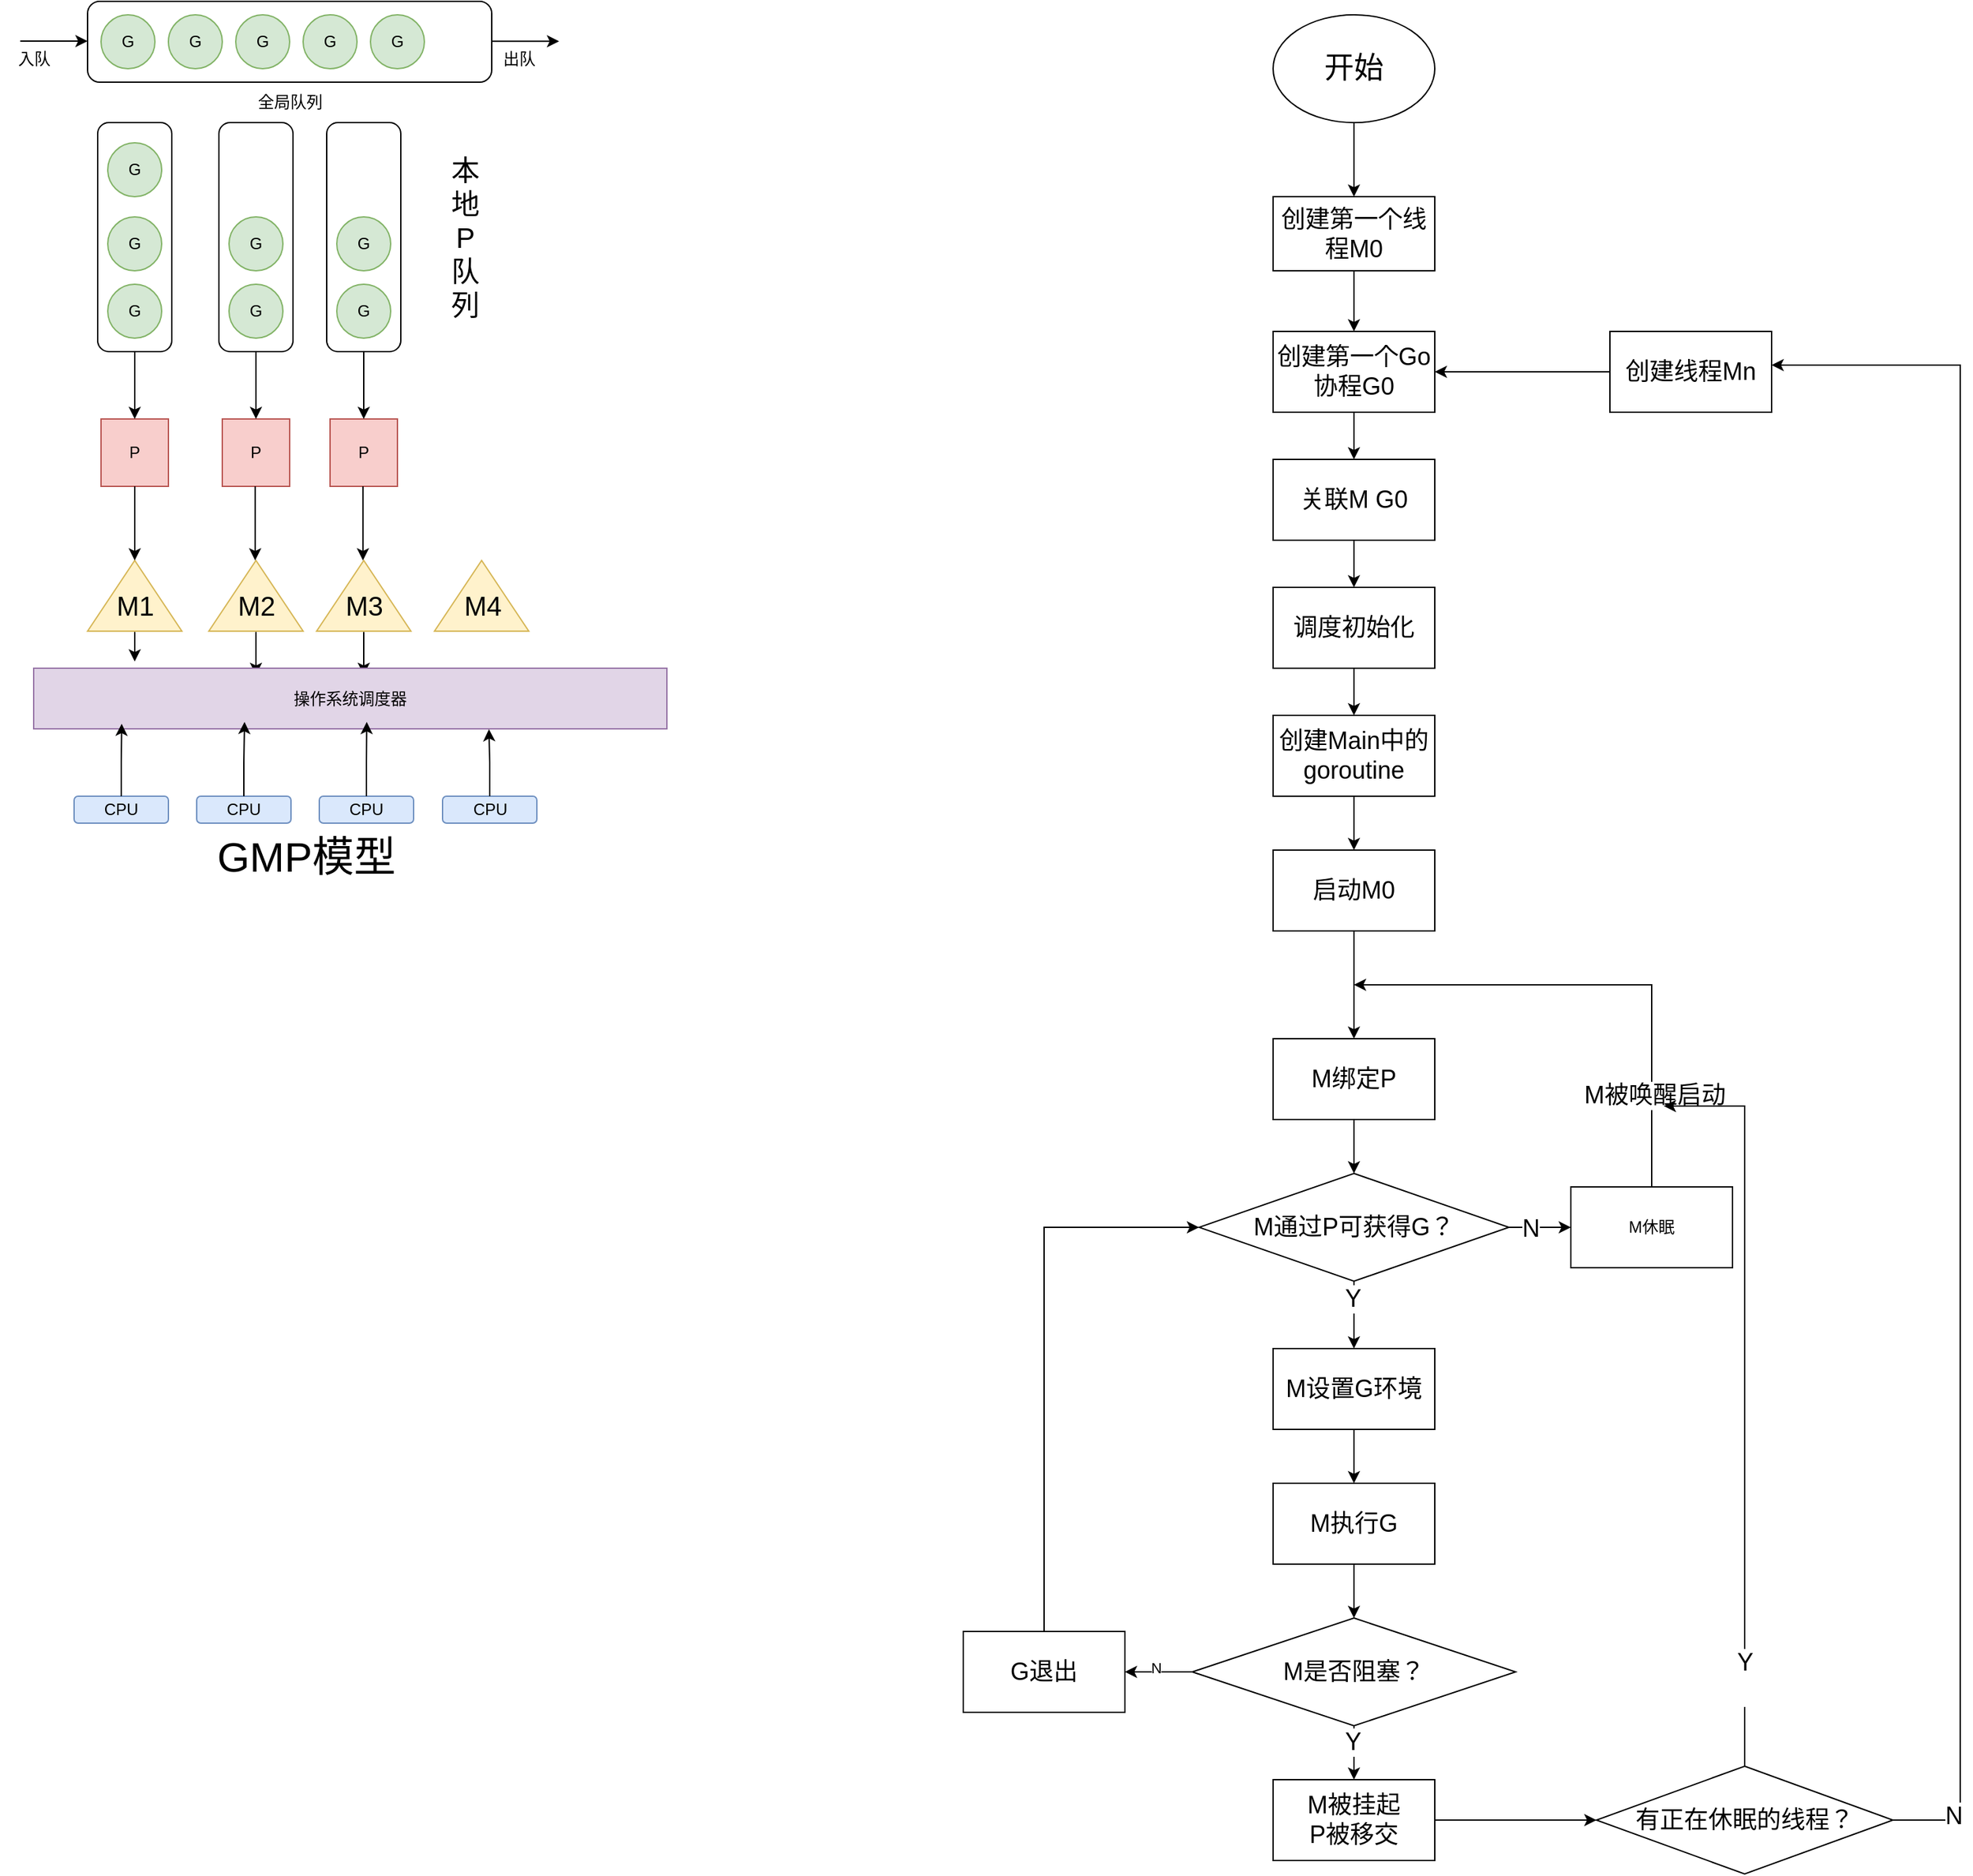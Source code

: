 <mxfile version="24.2.2" type="github">
  <diagram name="第 1 页" id="EAWSbD7gTgA2uPV_uzWH">
    <mxGraphModel dx="1873" dy="1338" grid="1" gridSize="10" guides="1" tooltips="1" connect="1" arrows="1" fold="1" page="1" pageScale="1" pageWidth="827" pageHeight="1169" math="0" shadow="0">
      <root>
        <mxCell id="0" />
        <mxCell id="1" parent="0" />
        <mxCell id="qQpUFStk9n5sEUfaxUnL-1" value="" style="rounded=1;whiteSpace=wrap;html=1;" vertex="1" parent="1">
          <mxGeometry x="80" y="60" width="300" height="60" as="geometry" />
        </mxCell>
        <mxCell id="qQpUFStk9n5sEUfaxUnL-2" value="G" style="ellipse;whiteSpace=wrap;html=1;aspect=fixed;fillColor=#d5e8d4;strokeColor=#82b366;" vertex="1" parent="1">
          <mxGeometry x="90" y="70" width="40" height="40" as="geometry" />
        </mxCell>
        <mxCell id="qQpUFStk9n5sEUfaxUnL-3" value="G" style="ellipse;whiteSpace=wrap;html=1;aspect=fixed;fillColor=#d5e8d4;strokeColor=#82b366;" vertex="1" parent="1">
          <mxGeometry x="140" y="70" width="40" height="40" as="geometry" />
        </mxCell>
        <mxCell id="qQpUFStk9n5sEUfaxUnL-4" value="G" style="ellipse;whiteSpace=wrap;html=1;aspect=fixed;fillColor=#d5e8d4;strokeColor=#82b366;" vertex="1" parent="1">
          <mxGeometry x="290" y="70" width="40" height="40" as="geometry" />
        </mxCell>
        <mxCell id="qQpUFStk9n5sEUfaxUnL-5" value="G" style="ellipse;whiteSpace=wrap;html=1;aspect=fixed;fillColor=#d5e8d4;strokeColor=#82b366;" vertex="1" parent="1">
          <mxGeometry x="190" y="70" width="40" height="40" as="geometry" />
        </mxCell>
        <mxCell id="qQpUFStk9n5sEUfaxUnL-6" value="G" style="ellipse;whiteSpace=wrap;html=1;aspect=fixed;fillColor=#d5e8d4;strokeColor=#82b366;" vertex="1" parent="1">
          <mxGeometry x="240" y="70" width="40" height="40" as="geometry" />
        </mxCell>
        <mxCell id="qQpUFStk9n5sEUfaxUnL-7" value="" style="endArrow=classic;html=1;rounded=0;" edge="1" parent="1">
          <mxGeometry width="50" height="50" relative="1" as="geometry">
            <mxPoint x="30" y="89.5" as="sourcePoint" />
            <mxPoint x="80" y="89.5" as="targetPoint" />
          </mxGeometry>
        </mxCell>
        <mxCell id="qQpUFStk9n5sEUfaxUnL-8" value="" style="endArrow=classic;html=1;rounded=0;" edge="1" parent="1">
          <mxGeometry width="50" height="50" relative="1" as="geometry">
            <mxPoint x="380" y="89.64" as="sourcePoint" />
            <mxPoint x="430" y="89.64" as="targetPoint" />
          </mxGeometry>
        </mxCell>
        <mxCell id="qQpUFStk9n5sEUfaxUnL-9" value="入队" style="text;html=1;align=center;verticalAlign=middle;resizable=0;points=[];autosize=1;strokeColor=none;fillColor=none;" vertex="1" parent="1">
          <mxGeometry x="15" y="88" width="50" height="30" as="geometry" />
        </mxCell>
        <mxCell id="qQpUFStk9n5sEUfaxUnL-10" value="出队" style="text;html=1;align=center;verticalAlign=middle;resizable=0;points=[];autosize=1;strokeColor=none;fillColor=none;" vertex="1" parent="1">
          <mxGeometry x="375" y="88" width="50" height="30" as="geometry" />
        </mxCell>
        <mxCell id="qQpUFStk9n5sEUfaxUnL-11" value="全局队列" style="text;html=1;align=center;verticalAlign=middle;resizable=0;points=[];autosize=1;strokeColor=none;fillColor=none;" vertex="1" parent="1">
          <mxGeometry x="195" y="120" width="70" height="30" as="geometry" />
        </mxCell>
        <mxCell id="qQpUFStk9n5sEUfaxUnL-12" value="" style="rounded=1;whiteSpace=wrap;html=1;" vertex="1" parent="1">
          <mxGeometry x="87.5" y="150" width="55" height="170" as="geometry" />
        </mxCell>
        <mxCell id="qQpUFStk9n5sEUfaxUnL-15" value="G" style="ellipse;whiteSpace=wrap;html=1;aspect=fixed;fillColor=#d5e8d4;strokeColor=#82b366;" vertex="1" parent="1">
          <mxGeometry x="95" y="270" width="40" height="40" as="geometry" />
        </mxCell>
        <mxCell id="qQpUFStk9n5sEUfaxUnL-16" value="G" style="ellipse;whiteSpace=wrap;html=1;aspect=fixed;fillColor=#d5e8d4;strokeColor=#82b366;" vertex="1" parent="1">
          <mxGeometry x="95" y="220" width="40" height="40" as="geometry" />
        </mxCell>
        <mxCell id="qQpUFStk9n5sEUfaxUnL-17" value="G" style="ellipse;whiteSpace=wrap;html=1;aspect=fixed;fillColor=#d5e8d4;strokeColor=#82b366;" vertex="1" parent="1">
          <mxGeometry x="95" y="165" width="40" height="40" as="geometry" />
        </mxCell>
        <mxCell id="qQpUFStk9n5sEUfaxUnL-20" value="P" style="rounded=0;whiteSpace=wrap;html=1;fillColor=#f8cecc;strokeColor=#b85450;" vertex="1" parent="1">
          <mxGeometry x="90" y="370" width="50" height="50" as="geometry" />
        </mxCell>
        <mxCell id="qQpUFStk9n5sEUfaxUnL-21" value="" style="endArrow=classic;html=1;rounded=0;exitX=0.5;exitY=1;exitDx=0;exitDy=0;entryX=0.5;entryY=0;entryDx=0;entryDy=0;" edge="1" parent="1" source="qQpUFStk9n5sEUfaxUnL-12" target="qQpUFStk9n5sEUfaxUnL-20">
          <mxGeometry width="50" height="50" relative="1" as="geometry">
            <mxPoint x="142.5" y="380" as="sourcePoint" />
            <mxPoint x="192.5" y="330" as="targetPoint" />
          </mxGeometry>
        </mxCell>
        <mxCell id="qQpUFStk9n5sEUfaxUnL-50" value="" style="rounded=1;whiteSpace=wrap;html=1;" vertex="1" parent="1">
          <mxGeometry x="177.5" y="150" width="55" height="170" as="geometry" />
        </mxCell>
        <mxCell id="qQpUFStk9n5sEUfaxUnL-51" value="G" style="ellipse;whiteSpace=wrap;html=1;aspect=fixed;fillColor=#d5e8d4;strokeColor=#82b366;" vertex="1" parent="1">
          <mxGeometry x="185" y="270" width="40" height="40" as="geometry" />
        </mxCell>
        <mxCell id="qQpUFStk9n5sEUfaxUnL-52" value="G" style="ellipse;whiteSpace=wrap;html=1;aspect=fixed;fillColor=#d5e8d4;strokeColor=#82b366;" vertex="1" parent="1">
          <mxGeometry x="185" y="220" width="40" height="40" as="geometry" />
        </mxCell>
        <mxCell id="qQpUFStk9n5sEUfaxUnL-56" value="P" style="rounded=0;whiteSpace=wrap;html=1;fillColor=#f8cecc;strokeColor=#b85450;" vertex="1" parent="1">
          <mxGeometry x="180" y="370" width="50" height="50" as="geometry" />
        </mxCell>
        <mxCell id="qQpUFStk9n5sEUfaxUnL-57" value="" style="endArrow=classic;html=1;rounded=0;exitX=0.5;exitY=1;exitDx=0;exitDy=0;entryX=0.5;entryY=0;entryDx=0;entryDy=0;" edge="1" parent="1" source="qQpUFStk9n5sEUfaxUnL-50" target="qQpUFStk9n5sEUfaxUnL-56">
          <mxGeometry width="50" height="50" relative="1" as="geometry">
            <mxPoint x="232.5" y="380" as="sourcePoint" />
            <mxPoint x="282.5" y="330" as="targetPoint" />
          </mxGeometry>
        </mxCell>
        <mxCell id="qQpUFStk9n5sEUfaxUnL-58" value="" style="rounded=1;whiteSpace=wrap;html=1;" vertex="1" parent="1">
          <mxGeometry x="257.5" y="150" width="55" height="170" as="geometry" />
        </mxCell>
        <mxCell id="qQpUFStk9n5sEUfaxUnL-59" value="G" style="ellipse;whiteSpace=wrap;html=1;aspect=fixed;fillColor=#d5e8d4;strokeColor=#82b366;" vertex="1" parent="1">
          <mxGeometry x="265" y="270" width="40" height="40" as="geometry" />
        </mxCell>
        <mxCell id="qQpUFStk9n5sEUfaxUnL-60" value="G" style="ellipse;whiteSpace=wrap;html=1;aspect=fixed;fillColor=#d5e8d4;strokeColor=#82b366;" vertex="1" parent="1">
          <mxGeometry x="265" y="220" width="40" height="40" as="geometry" />
        </mxCell>
        <mxCell id="qQpUFStk9n5sEUfaxUnL-64" value="P" style="rounded=0;whiteSpace=wrap;html=1;fillColor=#f8cecc;strokeColor=#b85450;" vertex="1" parent="1">
          <mxGeometry x="260" y="370" width="50" height="50" as="geometry" />
        </mxCell>
        <mxCell id="qQpUFStk9n5sEUfaxUnL-65" value="" style="endArrow=classic;html=1;rounded=0;exitX=0.5;exitY=1;exitDx=0;exitDy=0;entryX=0.5;entryY=0;entryDx=0;entryDy=0;" edge="1" parent="1" source="qQpUFStk9n5sEUfaxUnL-58" target="qQpUFStk9n5sEUfaxUnL-64">
          <mxGeometry width="50" height="50" relative="1" as="geometry">
            <mxPoint x="312.5" y="380" as="sourcePoint" />
            <mxPoint x="362.5" y="330" as="targetPoint" />
          </mxGeometry>
        </mxCell>
        <mxCell id="qQpUFStk9n5sEUfaxUnL-68" value="" style="group" vertex="1" connectable="0" parent="1">
          <mxGeometry x="80" y="475" width="70" height="66.25" as="geometry" />
        </mxCell>
        <mxCell id="qQpUFStk9n5sEUfaxUnL-66" value="" style="triangle;whiteSpace=wrap;html=1;rotation=-90;fillColor=#fff2cc;strokeColor=#d6b656;" vertex="1" parent="qQpUFStk9n5sEUfaxUnL-68">
          <mxGeometry x="8.75" y="-8.75" width="52.5" height="70" as="geometry" />
        </mxCell>
        <mxCell id="qQpUFStk9n5sEUfaxUnL-96" style="edgeStyle=orthogonalEdgeStyle;rounded=0;orthogonalLoop=1;jettySize=auto;html=1;" edge="1" parent="qQpUFStk9n5sEUfaxUnL-68" source="qQpUFStk9n5sEUfaxUnL-67">
          <mxGeometry relative="1" as="geometry">
            <mxPoint x="35" y="75" as="targetPoint" />
          </mxGeometry>
        </mxCell>
        <mxCell id="qQpUFStk9n5sEUfaxUnL-67" value="M1" style="text;html=1;align=center;verticalAlign=middle;resizable=0;points=[];autosize=1;strokeColor=none;fillColor=none;fontSize=20;" vertex="1" parent="qQpUFStk9n5sEUfaxUnL-68">
          <mxGeometry x="10" y="13.13" width="50" height="40" as="geometry" />
        </mxCell>
        <mxCell id="qQpUFStk9n5sEUfaxUnL-69" value="" style="group" vertex="1" connectable="0" parent="1">
          <mxGeometry x="337.5" y="475" width="70" height="66.25" as="geometry" />
        </mxCell>
        <mxCell id="qQpUFStk9n5sEUfaxUnL-70" value="" style="triangle;whiteSpace=wrap;html=1;rotation=-90;fillColor=#fff2cc;strokeColor=#d6b656;" vertex="1" parent="qQpUFStk9n5sEUfaxUnL-69">
          <mxGeometry x="8.75" y="-8.75" width="52.5" height="70" as="geometry" />
        </mxCell>
        <mxCell id="qQpUFStk9n5sEUfaxUnL-71" value="M4" style="text;html=1;align=center;verticalAlign=middle;resizable=0;points=[];autosize=1;strokeColor=none;fillColor=none;fontSize=20;" vertex="1" parent="qQpUFStk9n5sEUfaxUnL-69">
          <mxGeometry x="10" y="13.13" width="50" height="40" as="geometry" />
        </mxCell>
        <mxCell id="qQpUFStk9n5sEUfaxUnL-72" value="" style="group" vertex="1" connectable="0" parent="1">
          <mxGeometry x="170" y="475" width="70" height="66.25" as="geometry" />
        </mxCell>
        <mxCell id="qQpUFStk9n5sEUfaxUnL-73" value="" style="triangle;whiteSpace=wrap;html=1;rotation=-90;fillColor=#fff2cc;strokeColor=#d6b656;" vertex="1" parent="qQpUFStk9n5sEUfaxUnL-72">
          <mxGeometry x="8.75" y="-8.75" width="52.5" height="70" as="geometry" />
        </mxCell>
        <mxCell id="qQpUFStk9n5sEUfaxUnL-97" style="edgeStyle=orthogonalEdgeStyle;rounded=0;orthogonalLoop=1;jettySize=auto;html=1;" edge="1" parent="qQpUFStk9n5sEUfaxUnL-72" source="qQpUFStk9n5sEUfaxUnL-74">
          <mxGeometry relative="1" as="geometry">
            <mxPoint x="35" y="85" as="targetPoint" />
          </mxGeometry>
        </mxCell>
        <mxCell id="qQpUFStk9n5sEUfaxUnL-74" value="M2" style="text;html=1;align=center;verticalAlign=middle;resizable=0;points=[];autosize=1;strokeColor=none;fillColor=none;fontSize=20;" vertex="1" parent="qQpUFStk9n5sEUfaxUnL-72">
          <mxGeometry x="10" y="13.13" width="50" height="40" as="geometry" />
        </mxCell>
        <mxCell id="qQpUFStk9n5sEUfaxUnL-75" value="" style="group" vertex="1" connectable="0" parent="1">
          <mxGeometry x="250" y="475" width="70" height="66.25" as="geometry" />
        </mxCell>
        <mxCell id="qQpUFStk9n5sEUfaxUnL-76" value="" style="triangle;whiteSpace=wrap;html=1;rotation=-90;fillColor=#fff2cc;strokeColor=#d6b656;" vertex="1" parent="qQpUFStk9n5sEUfaxUnL-75">
          <mxGeometry x="8.75" y="-8.75" width="52.5" height="70" as="geometry" />
        </mxCell>
        <mxCell id="qQpUFStk9n5sEUfaxUnL-98" style="edgeStyle=orthogonalEdgeStyle;rounded=0;orthogonalLoop=1;jettySize=auto;html=1;" edge="1" parent="qQpUFStk9n5sEUfaxUnL-75" source="qQpUFStk9n5sEUfaxUnL-77">
          <mxGeometry relative="1" as="geometry">
            <mxPoint x="35" y="85" as="targetPoint" />
          </mxGeometry>
        </mxCell>
        <mxCell id="qQpUFStk9n5sEUfaxUnL-77" value="M3" style="text;html=1;align=center;verticalAlign=middle;resizable=0;points=[];autosize=1;strokeColor=none;fillColor=none;fontSize=20;" vertex="1" parent="qQpUFStk9n5sEUfaxUnL-75">
          <mxGeometry x="10" y="13.13" width="50" height="40" as="geometry" />
        </mxCell>
        <mxCell id="qQpUFStk9n5sEUfaxUnL-86" value="" style="endArrow=classic;html=1;rounded=0;exitX=0.5;exitY=1;exitDx=0;exitDy=0;entryX=1;entryY=0.5;entryDx=0;entryDy=0;" edge="1" parent="1" source="qQpUFStk9n5sEUfaxUnL-20" target="qQpUFStk9n5sEUfaxUnL-66">
          <mxGeometry width="50" height="50" relative="1" as="geometry">
            <mxPoint x="60" y="427" as="sourcePoint" />
            <mxPoint x="110" y="377" as="targetPoint" />
          </mxGeometry>
        </mxCell>
        <mxCell id="qQpUFStk9n5sEUfaxUnL-87" value="" style="endArrow=classic;html=1;rounded=0;exitX=0.5;exitY=1;exitDx=0;exitDy=0;entryX=1;entryY=0.5;entryDx=0;entryDy=0;" edge="1" parent="1">
          <mxGeometry width="50" height="50" relative="1" as="geometry">
            <mxPoint x="284.41" y="420" as="sourcePoint" />
            <mxPoint x="284.41" y="475" as="targetPoint" />
          </mxGeometry>
        </mxCell>
        <mxCell id="qQpUFStk9n5sEUfaxUnL-88" value="" style="endArrow=classic;html=1;rounded=0;exitX=0.5;exitY=1;exitDx=0;exitDy=0;entryX=1;entryY=0.5;entryDx=0;entryDy=0;" edge="1" parent="1">
          <mxGeometry width="50" height="50" relative="1" as="geometry">
            <mxPoint x="204.41" y="420" as="sourcePoint" />
            <mxPoint x="204.41" y="475" as="targetPoint" />
          </mxGeometry>
        </mxCell>
        <mxCell id="qQpUFStk9n5sEUfaxUnL-89" value="操作系统调度器" style="rounded=0;whiteSpace=wrap;html=1;fillColor=#e1d5e7;strokeColor=#9673a6;" vertex="1" parent="1">
          <mxGeometry x="40" y="555" width="470" height="45" as="geometry" />
        </mxCell>
        <mxCell id="qQpUFStk9n5sEUfaxUnL-90" value="CPU" style="rounded=1;whiteSpace=wrap;html=1;fillColor=#dae8fc;strokeColor=#6c8ebf;" vertex="1" parent="1">
          <mxGeometry x="70" y="650" width="70" height="20" as="geometry" />
        </mxCell>
        <mxCell id="qQpUFStk9n5sEUfaxUnL-91" value="CPU" style="rounded=1;whiteSpace=wrap;html=1;fillColor=#dae8fc;strokeColor=#6c8ebf;" vertex="1" parent="1">
          <mxGeometry x="343.5" y="650" width="70" height="20" as="geometry" />
        </mxCell>
        <mxCell id="qQpUFStk9n5sEUfaxUnL-92" value="CPU" style="rounded=1;whiteSpace=wrap;html=1;fillColor=#dae8fc;strokeColor=#6c8ebf;" vertex="1" parent="1">
          <mxGeometry x="252" y="650" width="70" height="20" as="geometry" />
        </mxCell>
        <mxCell id="qQpUFStk9n5sEUfaxUnL-93" value="CPU" style="rounded=1;whiteSpace=wrap;html=1;fillColor=#dae8fc;strokeColor=#6c8ebf;" vertex="1" parent="1">
          <mxGeometry x="161" y="650" width="70" height="20" as="geometry" />
        </mxCell>
        <mxCell id="qQpUFStk9n5sEUfaxUnL-99" style="edgeStyle=orthogonalEdgeStyle;rounded=0;orthogonalLoop=1;jettySize=auto;html=1;entryX=0.139;entryY=0.916;entryDx=0;entryDy=0;entryPerimeter=0;" edge="1" parent="1" source="qQpUFStk9n5sEUfaxUnL-90" target="qQpUFStk9n5sEUfaxUnL-89">
          <mxGeometry relative="1" as="geometry" />
        </mxCell>
        <mxCell id="qQpUFStk9n5sEUfaxUnL-101" style="edgeStyle=orthogonalEdgeStyle;rounded=0;orthogonalLoop=1;jettySize=auto;html=1;entryX=0.333;entryY=0.886;entryDx=0;entryDy=0;entryPerimeter=0;" edge="1" parent="1" source="qQpUFStk9n5sEUfaxUnL-93" target="qQpUFStk9n5sEUfaxUnL-89">
          <mxGeometry relative="1" as="geometry" />
        </mxCell>
        <mxCell id="qQpUFStk9n5sEUfaxUnL-102" style="edgeStyle=orthogonalEdgeStyle;rounded=0;orthogonalLoop=1;jettySize=auto;html=1;entryX=0.526;entryY=0.886;entryDx=0;entryDy=0;entryPerimeter=0;" edge="1" parent="1" source="qQpUFStk9n5sEUfaxUnL-92" target="qQpUFStk9n5sEUfaxUnL-89">
          <mxGeometry relative="1" as="geometry" />
        </mxCell>
        <mxCell id="qQpUFStk9n5sEUfaxUnL-103" style="edgeStyle=orthogonalEdgeStyle;rounded=0;orthogonalLoop=1;jettySize=auto;html=1;entryX=0.719;entryY=1.005;entryDx=0;entryDy=0;entryPerimeter=0;" edge="1" parent="1" source="qQpUFStk9n5sEUfaxUnL-91" target="qQpUFStk9n5sEUfaxUnL-89">
          <mxGeometry relative="1" as="geometry" />
        </mxCell>
        <mxCell id="qQpUFStk9n5sEUfaxUnL-104" value="&lt;font style=&quot;font-size: 31px;&quot;&gt;GMP模型&lt;/font&gt;" style="text;html=1;align=center;verticalAlign=middle;resizable=0;points=[];autosize=1;strokeColor=none;fillColor=none;fontSize=31;" vertex="1" parent="1">
          <mxGeometry x="162" y="670" width="160" height="50" as="geometry" />
        </mxCell>
        <mxCell id="qQpUFStk9n5sEUfaxUnL-105" value="本&lt;div&gt;地&lt;/div&gt;&lt;div&gt;P&lt;/div&gt;&lt;div&gt;队&lt;/div&gt;&lt;div&gt;列&lt;/div&gt;" style="text;html=1;align=center;verticalAlign=middle;resizable=0;points=[];autosize=1;strokeColor=none;fillColor=none;fontSize=21;textDirection=rtl;" vertex="1" parent="1">
          <mxGeometry x="340" y="165" width="40" height="140" as="geometry" />
        </mxCell>
        <mxCell id="qQpUFStk9n5sEUfaxUnL-174" value="" style="group" vertex="1" connectable="0" parent="1">
          <mxGeometry x="730" y="70" width="740" height="1380" as="geometry" />
        </mxCell>
        <mxCell id="qQpUFStk9n5sEUfaxUnL-137" value="" style="edgeStyle=orthogonalEdgeStyle;rounded=0;orthogonalLoop=1;jettySize=auto;html=1;" edge="1" parent="qQpUFStk9n5sEUfaxUnL-174" source="qQpUFStk9n5sEUfaxUnL-108" target="qQpUFStk9n5sEUfaxUnL-109">
          <mxGeometry relative="1" as="geometry" />
        </mxCell>
        <mxCell id="qQpUFStk9n5sEUfaxUnL-108" value="开始" style="ellipse;whiteSpace=wrap;html=1;fontSize=22;" vertex="1" parent="qQpUFStk9n5sEUfaxUnL-174">
          <mxGeometry x="230" width="120" height="80" as="geometry" />
        </mxCell>
        <mxCell id="qQpUFStk9n5sEUfaxUnL-109" value="创建第一个线程M0" style="rounded=0;whiteSpace=wrap;html=1;fontSize=18;" vertex="1" parent="qQpUFStk9n5sEUfaxUnL-174">
          <mxGeometry x="230" y="135" width="120" height="55" as="geometry" />
        </mxCell>
        <mxCell id="qQpUFStk9n5sEUfaxUnL-110" value="创建第一个Go协程G0" style="rounded=0;whiteSpace=wrap;html=1;fontSize=18;" vertex="1" parent="qQpUFStk9n5sEUfaxUnL-174">
          <mxGeometry x="230" y="235" width="120" height="60" as="geometry" />
        </mxCell>
        <mxCell id="qQpUFStk9n5sEUfaxUnL-111" value="关联M G0" style="rounded=0;whiteSpace=wrap;html=1;fontSize=18;" vertex="1" parent="qQpUFStk9n5sEUfaxUnL-174">
          <mxGeometry x="230" y="330" width="120" height="60" as="geometry" />
        </mxCell>
        <mxCell id="qQpUFStk9n5sEUfaxUnL-112" value="调度初始化" style="rounded=0;whiteSpace=wrap;html=1;fontSize=18;" vertex="1" parent="qQpUFStk9n5sEUfaxUnL-174">
          <mxGeometry x="230" y="425" width="120" height="60" as="geometry" />
        </mxCell>
        <mxCell id="qQpUFStk9n5sEUfaxUnL-113" value="创建Main中的goroutine" style="rounded=0;whiteSpace=wrap;html=1;fontSize=18;" vertex="1" parent="qQpUFStk9n5sEUfaxUnL-174">
          <mxGeometry x="230" y="520" width="120" height="60" as="geometry" />
        </mxCell>
        <mxCell id="qQpUFStk9n5sEUfaxUnL-120" value="" style="edgeStyle=orthogonalEdgeStyle;rounded=0;orthogonalLoop=1;jettySize=auto;html=1;" edge="1" parent="qQpUFStk9n5sEUfaxUnL-174" source="qQpUFStk9n5sEUfaxUnL-114" target="qQpUFStk9n5sEUfaxUnL-115">
          <mxGeometry relative="1" as="geometry" />
        </mxCell>
        <mxCell id="qQpUFStk9n5sEUfaxUnL-114" value="启动M0" style="rounded=0;whiteSpace=wrap;html=1;fontSize=18;" vertex="1" parent="qQpUFStk9n5sEUfaxUnL-174">
          <mxGeometry x="230" y="620" width="120" height="60" as="geometry" />
        </mxCell>
        <mxCell id="qQpUFStk9n5sEUfaxUnL-121" value="" style="edgeStyle=orthogonalEdgeStyle;rounded=0;orthogonalLoop=1;jettySize=auto;html=1;" edge="1" parent="qQpUFStk9n5sEUfaxUnL-174" source="qQpUFStk9n5sEUfaxUnL-115" target="qQpUFStk9n5sEUfaxUnL-116">
          <mxGeometry relative="1" as="geometry" />
        </mxCell>
        <mxCell id="qQpUFStk9n5sEUfaxUnL-115" value="M绑定P" style="rounded=0;whiteSpace=wrap;html=1;fontSize=18;" vertex="1" parent="qQpUFStk9n5sEUfaxUnL-174">
          <mxGeometry x="230" y="760" width="120" height="60" as="geometry" />
        </mxCell>
        <mxCell id="qQpUFStk9n5sEUfaxUnL-123" value="" style="edgeStyle=orthogonalEdgeStyle;rounded=0;orthogonalLoop=1;jettySize=auto;html=1;" edge="1" parent="qQpUFStk9n5sEUfaxUnL-174" source="qQpUFStk9n5sEUfaxUnL-116" target="qQpUFStk9n5sEUfaxUnL-122">
          <mxGeometry relative="1" as="geometry" />
        </mxCell>
        <mxCell id="qQpUFStk9n5sEUfaxUnL-124" value="N" style="edgeLabel;html=1;align=center;verticalAlign=middle;resizable=0;points=[];fontSize=18;" vertex="1" connectable="0" parent="qQpUFStk9n5sEUfaxUnL-123">
          <mxGeometry x="-0.3" y="-1" relative="1" as="geometry">
            <mxPoint as="offset" />
          </mxGeometry>
        </mxCell>
        <mxCell id="qQpUFStk9n5sEUfaxUnL-130" value="" style="edgeStyle=orthogonalEdgeStyle;rounded=0;orthogonalLoop=1;jettySize=auto;html=1;" edge="1" parent="qQpUFStk9n5sEUfaxUnL-174" source="qQpUFStk9n5sEUfaxUnL-116" target="qQpUFStk9n5sEUfaxUnL-129">
          <mxGeometry relative="1" as="geometry" />
        </mxCell>
        <mxCell id="qQpUFStk9n5sEUfaxUnL-143" value="Y" style="edgeLabel;html=1;align=center;verticalAlign=middle;resizable=0;points=[];fontSize=18;" vertex="1" connectable="0" parent="qQpUFStk9n5sEUfaxUnL-130">
          <mxGeometry x="-0.474" y="-1" relative="1" as="geometry">
            <mxPoint as="offset" />
          </mxGeometry>
        </mxCell>
        <mxCell id="qQpUFStk9n5sEUfaxUnL-116" value="M通过P可获得G？" style="rhombus;whiteSpace=wrap;html=1;fontSize=18;" vertex="1" parent="qQpUFStk9n5sEUfaxUnL-174">
          <mxGeometry x="175" y="860" width="230" height="80" as="geometry" />
        </mxCell>
        <mxCell id="qQpUFStk9n5sEUfaxUnL-122" value="M休眠" style="whiteSpace=wrap;html=1;" vertex="1" parent="qQpUFStk9n5sEUfaxUnL-174">
          <mxGeometry x="451" y="870" width="120" height="60" as="geometry" />
        </mxCell>
        <mxCell id="qQpUFStk9n5sEUfaxUnL-127" value="" style="endArrow=classic;html=1;rounded=0;exitX=0.5;exitY=0;exitDx=0;exitDy=0;" edge="1" parent="qQpUFStk9n5sEUfaxUnL-174" source="qQpUFStk9n5sEUfaxUnL-122">
          <mxGeometry width="50" height="50" relative="1" as="geometry">
            <mxPoint x="660" y="710" as="sourcePoint" />
            <mxPoint x="290" y="720" as="targetPoint" />
            <Array as="points">
              <mxPoint x="511" y="720" />
            </Array>
          </mxGeometry>
        </mxCell>
        <mxCell id="qQpUFStk9n5sEUfaxUnL-128" value="M被唤醒启动" style="edgeLabel;html=1;align=center;verticalAlign=middle;resizable=0;points=[];fontSize=18;" vertex="1" connectable="0" parent="qQpUFStk9n5sEUfaxUnL-127">
          <mxGeometry x="-0.624" y="-2" relative="1" as="geometry">
            <mxPoint y="1" as="offset" />
          </mxGeometry>
        </mxCell>
        <mxCell id="qQpUFStk9n5sEUfaxUnL-132" value="" style="edgeStyle=orthogonalEdgeStyle;rounded=0;orthogonalLoop=1;jettySize=auto;html=1;" edge="1" parent="qQpUFStk9n5sEUfaxUnL-174" source="qQpUFStk9n5sEUfaxUnL-129" target="qQpUFStk9n5sEUfaxUnL-131">
          <mxGeometry relative="1" as="geometry" />
        </mxCell>
        <mxCell id="qQpUFStk9n5sEUfaxUnL-129" value="M设置G环境" style="whiteSpace=wrap;html=1;fontSize=18;" vertex="1" parent="qQpUFStk9n5sEUfaxUnL-174">
          <mxGeometry x="230" y="990" width="120" height="60" as="geometry" />
        </mxCell>
        <mxCell id="qQpUFStk9n5sEUfaxUnL-136" value="" style="edgeStyle=orthogonalEdgeStyle;rounded=0;orthogonalLoop=1;jettySize=auto;html=1;" edge="1" parent="qQpUFStk9n5sEUfaxUnL-174" source="qQpUFStk9n5sEUfaxUnL-131" target="qQpUFStk9n5sEUfaxUnL-135">
          <mxGeometry relative="1" as="geometry" />
        </mxCell>
        <mxCell id="qQpUFStk9n5sEUfaxUnL-131" value="M执行G" style="whiteSpace=wrap;html=1;fontSize=18;" vertex="1" parent="qQpUFStk9n5sEUfaxUnL-174">
          <mxGeometry x="230" y="1090" width="120" height="60" as="geometry" />
        </mxCell>
        <mxCell id="qQpUFStk9n5sEUfaxUnL-145" value="" style="edgeStyle=orthogonalEdgeStyle;rounded=0;orthogonalLoop=1;jettySize=auto;html=1;" edge="1" parent="qQpUFStk9n5sEUfaxUnL-174" source="qQpUFStk9n5sEUfaxUnL-135" target="qQpUFStk9n5sEUfaxUnL-144">
          <mxGeometry relative="1" as="geometry" />
        </mxCell>
        <mxCell id="qQpUFStk9n5sEUfaxUnL-146" value="Y" style="edgeLabel;html=1;align=center;verticalAlign=middle;resizable=0;points=[];fontSize=18;" vertex="1" connectable="0" parent="qQpUFStk9n5sEUfaxUnL-145">
          <mxGeometry x="-0.422" y="-1" relative="1" as="geometry">
            <mxPoint as="offset" />
          </mxGeometry>
        </mxCell>
        <mxCell id="qQpUFStk9n5sEUfaxUnL-154" value="" style="edgeStyle=orthogonalEdgeStyle;rounded=0;orthogonalLoop=1;jettySize=auto;html=1;fontSize=18;" edge="1" parent="qQpUFStk9n5sEUfaxUnL-174" source="qQpUFStk9n5sEUfaxUnL-135" target="qQpUFStk9n5sEUfaxUnL-153">
          <mxGeometry relative="1" as="geometry" />
        </mxCell>
        <mxCell id="qQpUFStk9n5sEUfaxUnL-155" value="N" style="edgeLabel;html=1;align=center;verticalAlign=middle;resizable=0;points=[];" vertex="1" connectable="0" parent="qQpUFStk9n5sEUfaxUnL-154">
          <mxGeometry x="0.094" y="-3" relative="1" as="geometry">
            <mxPoint as="offset" />
          </mxGeometry>
        </mxCell>
        <mxCell id="qQpUFStk9n5sEUfaxUnL-135" value="M是否阻塞？" style="rhombus;whiteSpace=wrap;html=1;fontSize=18;" vertex="1" parent="qQpUFStk9n5sEUfaxUnL-174">
          <mxGeometry x="170" y="1190" width="240" height="80" as="geometry" />
        </mxCell>
        <mxCell id="qQpUFStk9n5sEUfaxUnL-138" value="" style="endArrow=classic;html=1;rounded=0;exitX=0.5;exitY=1;exitDx=0;exitDy=0;entryX=0.5;entryY=0;entryDx=0;entryDy=0;" edge="1" parent="qQpUFStk9n5sEUfaxUnL-174" source="qQpUFStk9n5sEUfaxUnL-109" target="qQpUFStk9n5sEUfaxUnL-110">
          <mxGeometry width="50" height="50" relative="1" as="geometry">
            <mxPoint x="490" y="280" as="sourcePoint" />
            <mxPoint x="540" y="230" as="targetPoint" />
          </mxGeometry>
        </mxCell>
        <mxCell id="qQpUFStk9n5sEUfaxUnL-139" value="" style="endArrow=classic;html=1;rounded=0;exitX=0.5;exitY=1;exitDx=0;exitDy=0;entryX=0.5;entryY=0;entryDx=0;entryDy=0;" edge="1" parent="qQpUFStk9n5sEUfaxUnL-174" source="qQpUFStk9n5sEUfaxUnL-110" target="qQpUFStk9n5sEUfaxUnL-111">
          <mxGeometry width="50" height="50" relative="1" as="geometry">
            <mxPoint x="450" y="250" as="sourcePoint" />
            <mxPoint x="500" y="200" as="targetPoint" />
          </mxGeometry>
        </mxCell>
        <mxCell id="qQpUFStk9n5sEUfaxUnL-140" value="" style="endArrow=classic;html=1;rounded=0;exitX=0.5;exitY=1;exitDx=0;exitDy=0;entryX=0.5;entryY=0;entryDx=0;entryDy=0;" edge="1" parent="qQpUFStk9n5sEUfaxUnL-174" source="qQpUFStk9n5sEUfaxUnL-111" target="qQpUFStk9n5sEUfaxUnL-112">
          <mxGeometry width="50" height="50" relative="1" as="geometry">
            <mxPoint x="430" y="420" as="sourcePoint" />
            <mxPoint x="480" y="370" as="targetPoint" />
          </mxGeometry>
        </mxCell>
        <mxCell id="qQpUFStk9n5sEUfaxUnL-141" value="" style="endArrow=classic;html=1;rounded=0;exitX=0.5;exitY=1;exitDx=0;exitDy=0;entryX=0.5;entryY=0;entryDx=0;entryDy=0;" edge="1" parent="qQpUFStk9n5sEUfaxUnL-174" source="qQpUFStk9n5sEUfaxUnL-112" target="qQpUFStk9n5sEUfaxUnL-113">
          <mxGeometry width="50" height="50" relative="1" as="geometry">
            <mxPoint x="400" y="520" as="sourcePoint" />
            <mxPoint x="450" y="470" as="targetPoint" />
          </mxGeometry>
        </mxCell>
        <mxCell id="qQpUFStk9n5sEUfaxUnL-142" value="" style="endArrow=classic;html=1;rounded=0;exitX=0.5;exitY=1;exitDx=0;exitDy=0;entryX=0.5;entryY=0;entryDx=0;entryDy=0;" edge="1" parent="qQpUFStk9n5sEUfaxUnL-174" source="qQpUFStk9n5sEUfaxUnL-113" target="qQpUFStk9n5sEUfaxUnL-114">
          <mxGeometry width="50" height="50" relative="1" as="geometry">
            <mxPoint x="440" y="700" as="sourcePoint" />
            <mxPoint x="490" y="650" as="targetPoint" />
          </mxGeometry>
        </mxCell>
        <mxCell id="qQpUFStk9n5sEUfaxUnL-158" value="" style="edgeStyle=orthogonalEdgeStyle;rounded=0;orthogonalLoop=1;jettySize=auto;html=1;" edge="1" parent="qQpUFStk9n5sEUfaxUnL-174" source="qQpUFStk9n5sEUfaxUnL-144" target="qQpUFStk9n5sEUfaxUnL-157">
          <mxGeometry relative="1" as="geometry" />
        </mxCell>
        <mxCell id="qQpUFStk9n5sEUfaxUnL-144" value="M被挂起&lt;div&gt;P被移交&lt;/div&gt;" style="whiteSpace=wrap;html=1;fontSize=18;" vertex="1" parent="qQpUFStk9n5sEUfaxUnL-174">
          <mxGeometry x="230" y="1310" width="120" height="60" as="geometry" />
        </mxCell>
        <mxCell id="qQpUFStk9n5sEUfaxUnL-156" style="edgeStyle=orthogonalEdgeStyle;rounded=0;orthogonalLoop=1;jettySize=auto;html=1;entryX=0;entryY=0.5;entryDx=0;entryDy=0;" edge="1" parent="qQpUFStk9n5sEUfaxUnL-174" source="qQpUFStk9n5sEUfaxUnL-153" target="qQpUFStk9n5sEUfaxUnL-116">
          <mxGeometry relative="1" as="geometry">
            <mxPoint x="60.0" y="890" as="targetPoint" />
            <Array as="points">
              <mxPoint x="60" y="900" />
            </Array>
          </mxGeometry>
        </mxCell>
        <mxCell id="qQpUFStk9n5sEUfaxUnL-153" value="G退出" style="whiteSpace=wrap;html=1;fontSize=18;" vertex="1" parent="qQpUFStk9n5sEUfaxUnL-174">
          <mxGeometry y="1200" width="120" height="60" as="geometry" />
        </mxCell>
        <mxCell id="qQpUFStk9n5sEUfaxUnL-165" style="edgeStyle=orthogonalEdgeStyle;rounded=0;orthogonalLoop=1;jettySize=auto;html=1;" edge="1" parent="qQpUFStk9n5sEUfaxUnL-174" source="qQpUFStk9n5sEUfaxUnL-157">
          <mxGeometry relative="1" as="geometry">
            <mxPoint x="520" y="810" as="targetPoint" />
            <Array as="points">
              <mxPoint x="580" y="810" />
              <mxPoint x="570" y="810" />
            </Array>
          </mxGeometry>
        </mxCell>
        <mxCell id="qQpUFStk9n5sEUfaxUnL-166" value="Y&lt;div style=&quot;font-size: 18px;&quot;&gt;&lt;br style=&quot;font-size: 18px;&quot;&gt;&lt;/div&gt;" style="edgeLabel;html=1;align=center;verticalAlign=middle;resizable=0;points=[];fontSize=18;" vertex="1" connectable="0" parent="qQpUFStk9n5sEUfaxUnL-165">
          <mxGeometry x="-0.76" relative="1" as="geometry">
            <mxPoint as="offset" />
          </mxGeometry>
        </mxCell>
        <mxCell id="qQpUFStk9n5sEUfaxUnL-172" style="edgeStyle=orthogonalEdgeStyle;rounded=0;orthogonalLoop=1;jettySize=auto;html=1;" edge="1" parent="qQpUFStk9n5sEUfaxUnL-174" source="qQpUFStk9n5sEUfaxUnL-157" target="qQpUFStk9n5sEUfaxUnL-168">
          <mxGeometry relative="1" as="geometry">
            <mxPoint x="710" y="260" as="targetPoint" />
            <Array as="points">
              <mxPoint x="740" y="1340" />
              <mxPoint x="740" y="260" />
            </Array>
          </mxGeometry>
        </mxCell>
        <mxCell id="qQpUFStk9n5sEUfaxUnL-173" value="N" style="edgeLabel;html=1;align=center;verticalAlign=middle;resizable=0;points=[];fontSize=18;" vertex="1" connectable="0" parent="qQpUFStk9n5sEUfaxUnL-172">
          <mxGeometry x="-0.929" y="3" relative="1" as="geometry">
            <mxPoint as="offset" />
          </mxGeometry>
        </mxCell>
        <mxCell id="qQpUFStk9n5sEUfaxUnL-157" value="有正在休眠的线程？" style="rhombus;whiteSpace=wrap;html=1;fontSize=18;" vertex="1" parent="qQpUFStk9n5sEUfaxUnL-174">
          <mxGeometry x="470" y="1300" width="220" height="80" as="geometry" />
        </mxCell>
        <mxCell id="qQpUFStk9n5sEUfaxUnL-171" style="edgeStyle=orthogonalEdgeStyle;rounded=0;orthogonalLoop=1;jettySize=auto;html=1;" edge="1" parent="qQpUFStk9n5sEUfaxUnL-174" source="qQpUFStk9n5sEUfaxUnL-168" target="qQpUFStk9n5sEUfaxUnL-110">
          <mxGeometry relative="1" as="geometry" />
        </mxCell>
        <mxCell id="qQpUFStk9n5sEUfaxUnL-168" value="创建线程Mn" style="rounded=0;whiteSpace=wrap;html=1;fontSize=18;" vertex="1" parent="qQpUFStk9n5sEUfaxUnL-174">
          <mxGeometry x="480" y="235" width="120" height="60" as="geometry" />
        </mxCell>
      </root>
    </mxGraphModel>
  </diagram>
</mxfile>
